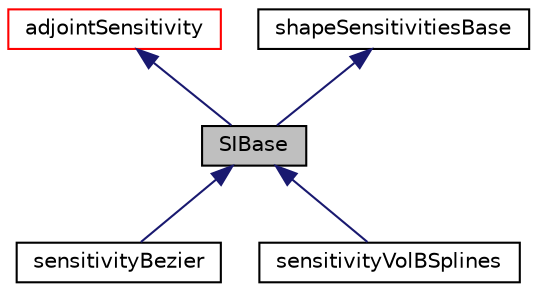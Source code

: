 digraph "SIBase"
{
  bgcolor="transparent";
  edge [fontname="Helvetica",fontsize="10",labelfontname="Helvetica",labelfontsize="10"];
  node [fontname="Helvetica",fontsize="10",shape=record];
  Node1 [label="SIBase",height=0.2,width=0.4,color="black", fillcolor="grey75", style="filled" fontcolor="black"];
  Node2 -> Node1 [dir="back",color="midnightblue",fontsize="10",style="solid",fontname="Helvetica"];
  Node2 [label="adjointSensitivity",height=0.2,width=0.4,color="red",URL="$classFoam_1_1incompressible_1_1adjointSensitivity.html",tooltip="Abstract base class for adjoint-based sensitivities in incompressible flows. "];
  Node3 -> Node1 [dir="back",color="midnightblue",fontsize="10",style="solid",fontname="Helvetica"];
  Node3 [label="shapeSensitivitiesBase",height=0.2,width=0.4,color="black",URL="$classFoam_1_1incompressible_1_1shapeSensitivitiesBase.html",tooltip="Base class supporting shape sensitivity derivatives. "];
  Node1 -> Node4 [dir="back",color="midnightblue",fontsize="10",style="solid",fontname="Helvetica"];
  Node4 [label="sensitivityBezier",height=0.2,width=0.4,color="black",URL="$classFoam_1_1incompressible_1_1sensitivityBezier.html",tooltip="Calculation of adjoint based sensitivities for Bezier control points. "];
  Node1 -> Node5 [dir="back",color="midnightblue",fontsize="10",style="solid",fontname="Helvetica"];
  Node5 [label="sensitivityVolBSplines",height=0.2,width=0.4,color="black",URL="$classFoam_1_1incompressible_1_1sensitivityVolBSplines.html",tooltip="Calculation of adjoint based sensitivities at vol B-Splines control points using the SI or e-SI appro..."];
}
